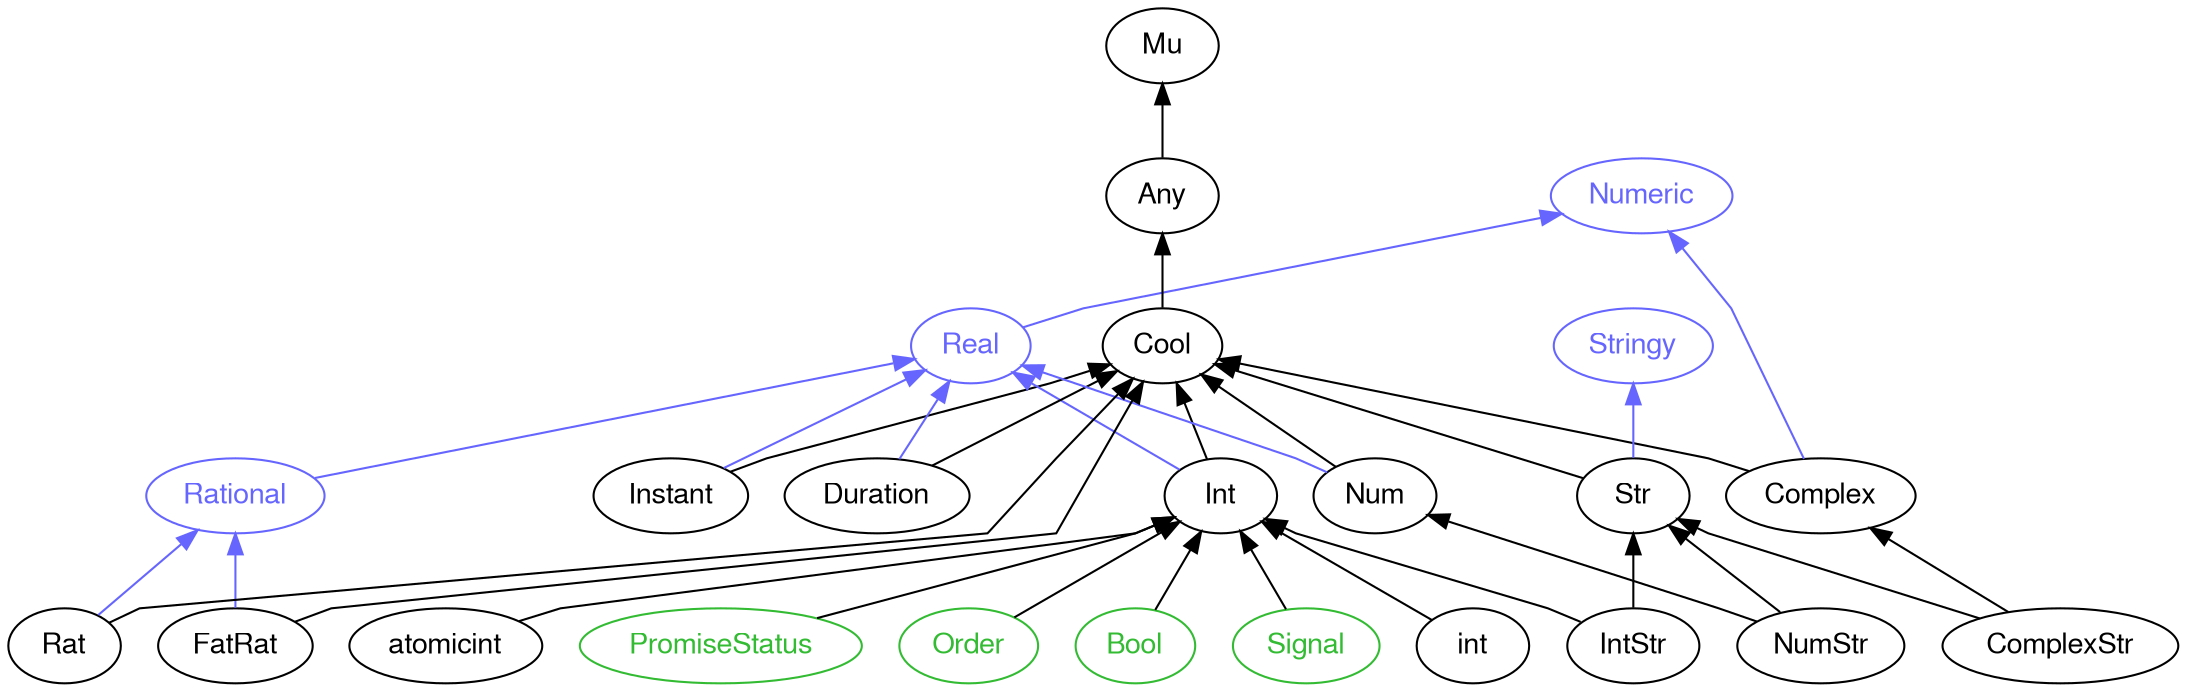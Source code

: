 digraph "perl6-type-graph" {
    rankdir=BT;
    splines=polyline;
    overlap=false; 
    // Types
    "Numeric" [color="#6666FF", fontcolor="#6666FF", href="/type/Numeric", fontname="FreeSans"];
    "Real" [color="#6666FF", fontcolor="#6666FF", href="/type/Real", fontname="FreeSans"];
    "Mu" [color="#000000", fontcolor="#000000", href="/type/Mu", fontname="FreeSans"];
    "Any" [color="#000000", fontcolor="#000000", href="/type/Any", fontname="FreeSans"];
    "Cool" [color="#000000", fontcolor="#000000", href="/type/Cool", fontname="FreeSans"];
    "Complex" [color="#000000", fontcolor="#000000", href="/type/Complex", fontname="FreeSans"];
    "Stringy" [color="#6666FF", fontcolor="#6666FF", href="/type/Stringy", fontname="FreeSans"];
    "Str" [color="#000000", fontcolor="#000000", href="/type/Str", fontname="FreeSans"];
    "ComplexStr" [color="#000000", fontcolor="#000000", href="/type/ComplexStr", fontname="FreeSans"];
    "Instant" [color="#000000", fontcolor="#000000", href="/type/Instant", fontname="FreeSans"];
    "Int" [color="#000000", fontcolor="#000000", href="/type/Int", fontname="FreeSans"];
    "Rational" [color="#6666FF", fontcolor="#6666FF", href="/type/Rational", fontname="FreeSans"];
    "Duration" [color="#000000", fontcolor="#000000", href="/type/Duration", fontname="FreeSans"];
    "Num" [color="#000000", fontcolor="#000000", href="/type/Num", fontname="FreeSans"];
    "atomicint" [color="#000000", fontcolor="#000000", href="/type/atomicint", fontname="FreeSans"];
    "IntStr" [color="#000000", fontcolor="#000000", href="/type/IntStr", fontname="FreeSans"];
    "PromiseStatus" [color="#33BB33", fontcolor="#33BB33", href="/type/PromiseStatus", fontname="FreeSans"];
    "Order" [color="#33BB33", fontcolor="#33BB33", href="/type/Order", fontname="FreeSans"];
    "Bool" [color="#33BB33", fontcolor="#33BB33", href="/type/Bool", fontname="FreeSans"];
    "Signal" [color="#33BB33", fontcolor="#33BB33", href="/type/Signal", fontname="FreeSans"];
    "int" [color="#000000", fontcolor="#000000", href="/type/int", fontname="FreeSans"];
    "NumStr" [color="#000000", fontcolor="#000000", href="/type/NumStr", fontname="FreeSans"];
    "FatRat" [color="#000000", fontcolor="#000000", href="/type/FatRat", fontname="FreeSans"];
    "Rat" [color="#000000", fontcolor="#000000", href="/type/Rat", fontname="FreeSans"];

    // Superclasses
    "Any" -> "Mu" [color="#000000"];
    "Cool" -> "Any" [color="#000000"];
    "Complex" -> "Cool" [color="#000000"];
    "Str" -> "Cool" [color="#000000"];
    "ComplexStr" -> "Complex" [color="#000000"];
    "ComplexStr" -> "Str" [color="#000000"];
    "Instant" -> "Cool" [color="#000000"];
    "Int" -> "Cool" [color="#000000"];
    "Duration" -> "Cool" [color="#000000"];
    "Num" -> "Cool" [color="#000000"];
    "atomicint" -> "Int" [color="#000000"];
    "IntStr" -> "Int" [color="#000000"];
    "IntStr" -> "Str" [color="#000000"];
    "PromiseStatus" -> "Int" [color="#000000"];
    "Order" -> "Int" [color="#000000"];
    "Bool" -> "Int" [color="#000000"];
    "Signal" -> "Int" [color="#000000"];
    "int" -> "Int" [color="#000000"];
    "NumStr" -> "Num" [color="#000000"];
    "NumStr" -> "Str" [color="#000000"];
    "FatRat" -> "Cool" [color="#000000"];
    "Rat" -> "Cool" [color="#000000"];

    // Roles
    "Real" -> "Numeric" [color="#6666FF"];
    "Complex" -> "Numeric" [color="#6666FF"];
    "Str" -> "Stringy" [color="#6666FF"];
    "Instant" -> "Real" [color="#6666FF"];
    "Int" -> "Real" [color="#6666FF"];
    "Rational" -> "Real" [color="#6666FF"];
    "Duration" -> "Real" [color="#6666FF"];
    "Num" -> "Real" [color="#6666FF"];
    "FatRat" -> "Rational" [color="#6666FF"];
    "Rat" -> "Rational" [color="#6666FF"];
}
